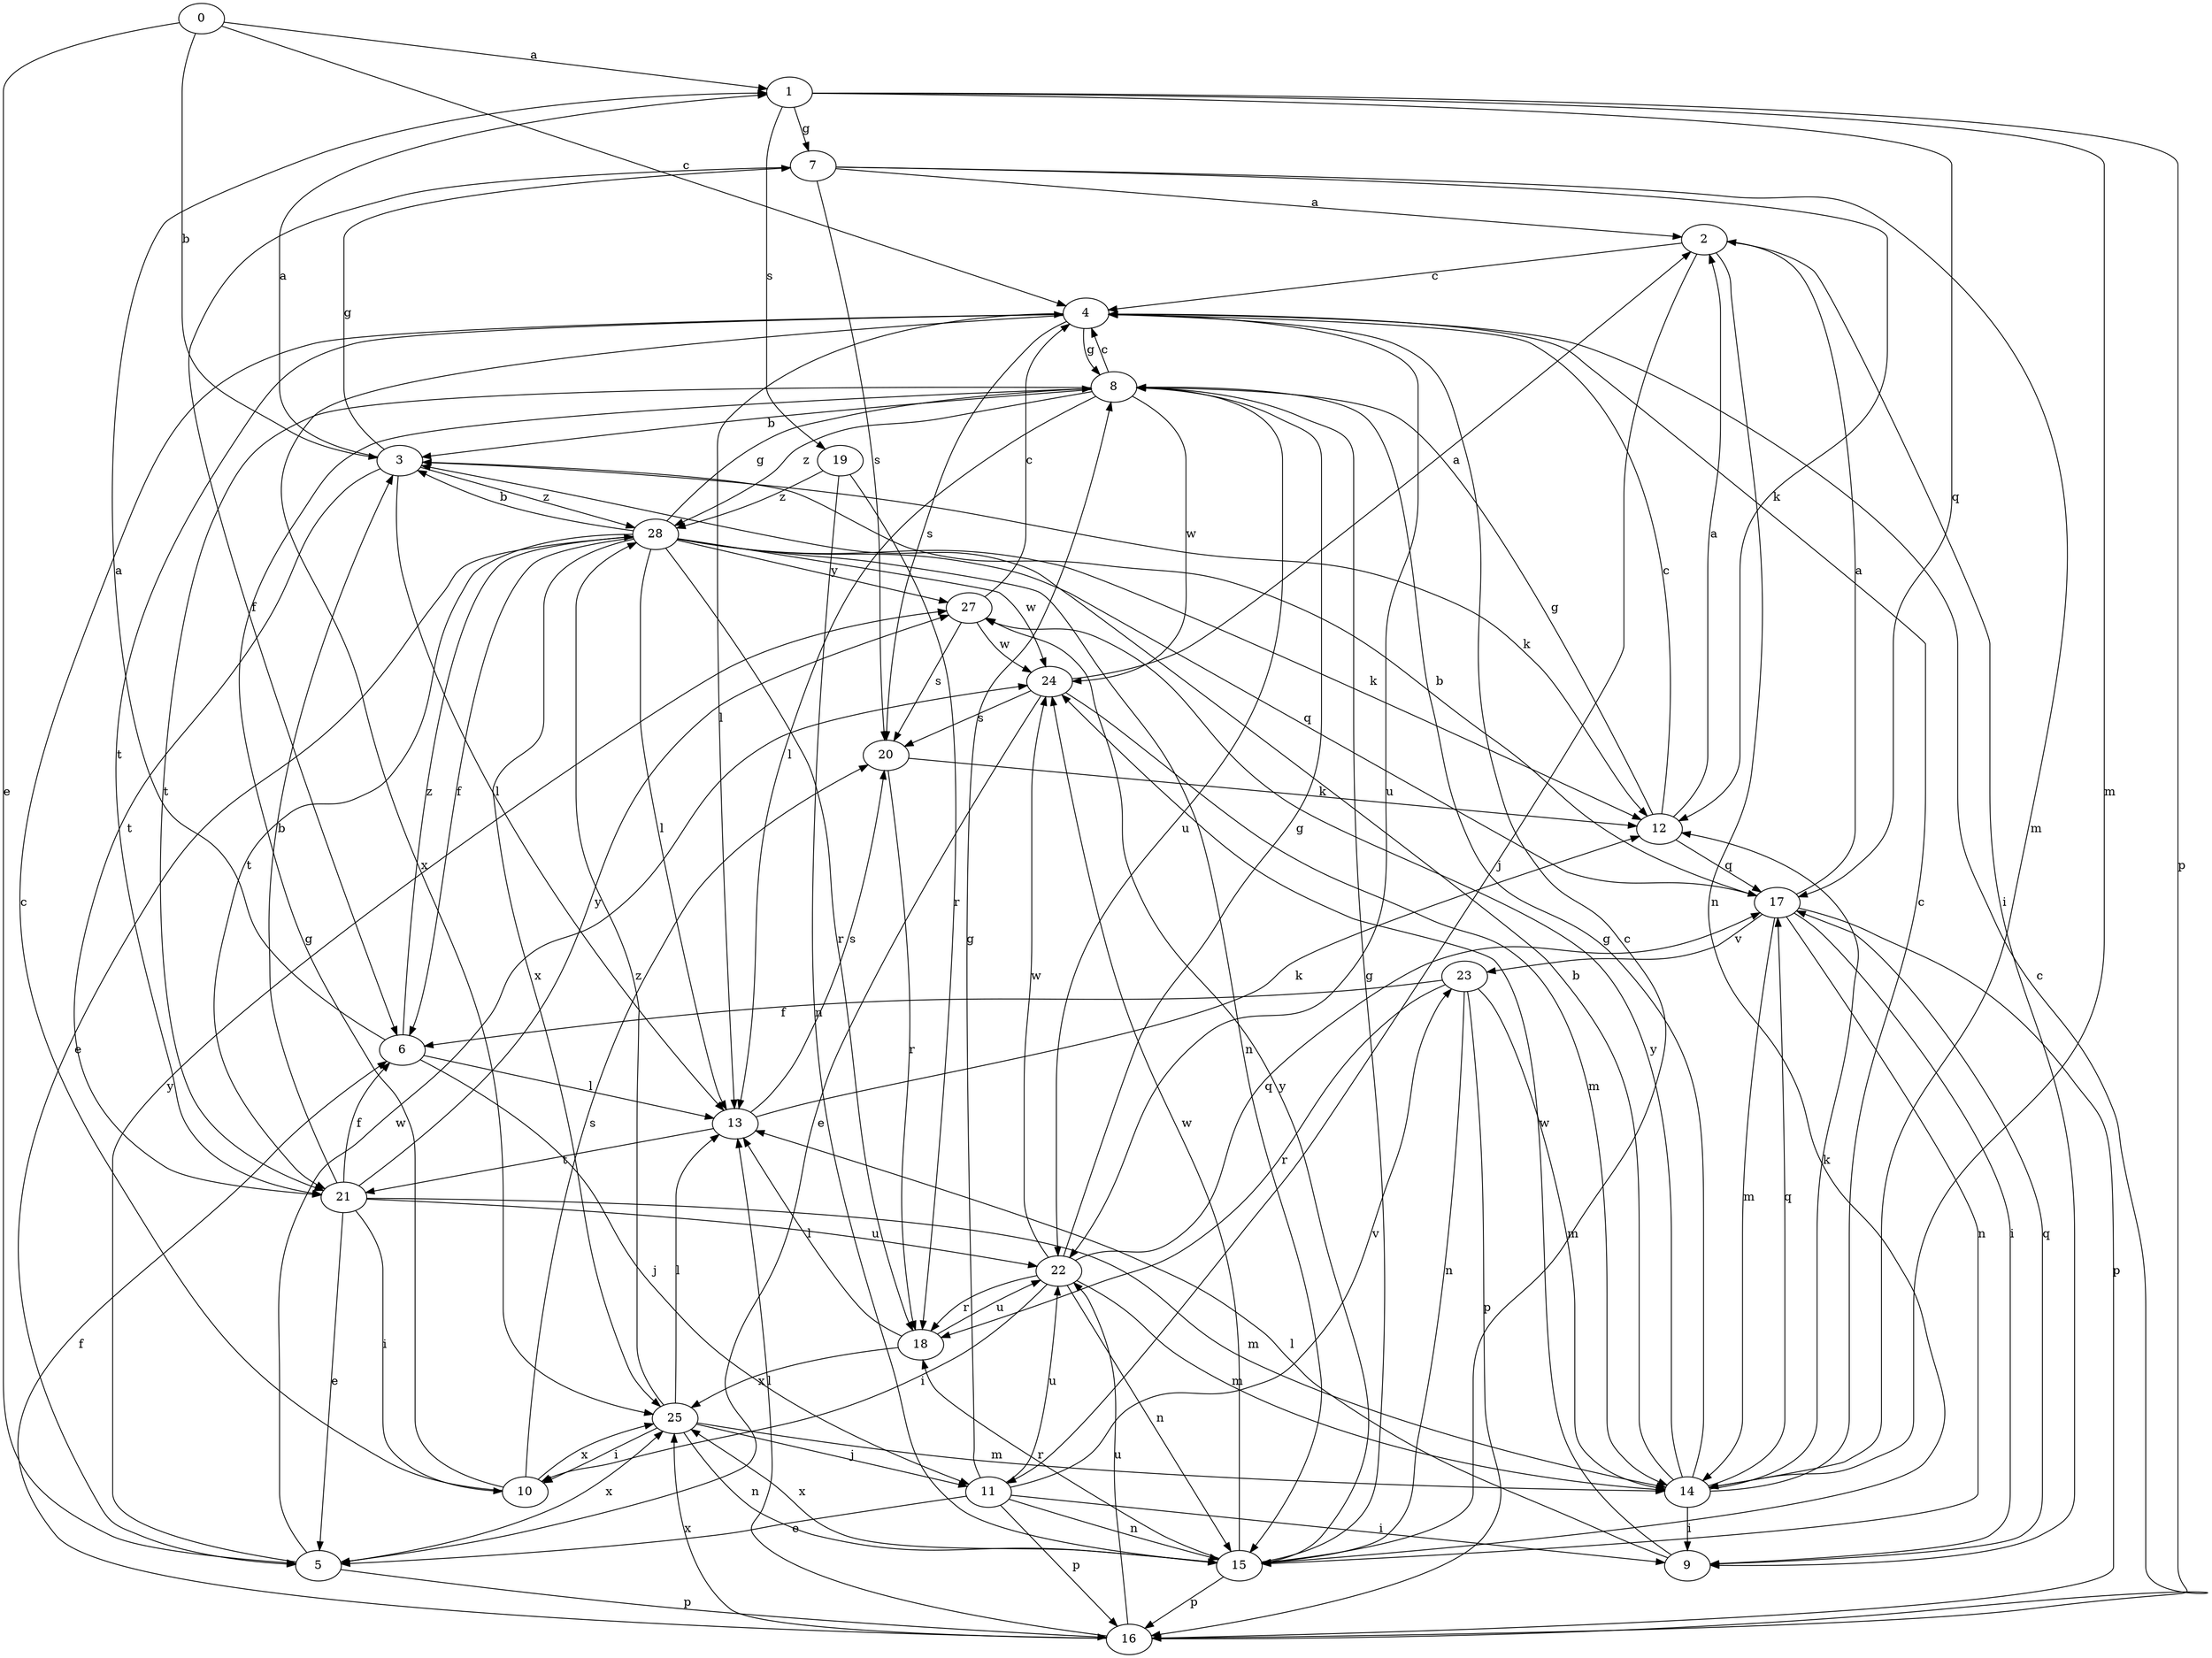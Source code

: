 strict digraph  {
1;
2;
3;
4;
5;
6;
7;
8;
9;
10;
11;
12;
13;
14;
15;
16;
0;
17;
18;
19;
20;
21;
22;
23;
24;
25;
27;
28;
1 -> 7  [label=g];
1 -> 14  [label=m];
1 -> 16  [label=p];
1 -> 17  [label=q];
1 -> 19  [label=s];
2 -> 4  [label=c];
2 -> 9  [label=i];
2 -> 11  [label=j];
2 -> 15  [label=n];
3 -> 1  [label=a];
3 -> 7  [label=g];
3 -> 12  [label=k];
3 -> 13  [label=l];
3 -> 21  [label=t];
3 -> 28  [label=z];
4 -> 8  [label=g];
4 -> 13  [label=l];
4 -> 20  [label=s];
4 -> 21  [label=t];
4 -> 22  [label=u];
4 -> 25  [label=x];
5 -> 16  [label=p];
5 -> 24  [label=w];
5 -> 25  [label=x];
5 -> 27  [label=y];
6 -> 1  [label=a];
6 -> 11  [label=j];
6 -> 13  [label=l];
6 -> 28  [label=z];
7 -> 2  [label=a];
7 -> 6  [label=f];
7 -> 12  [label=k];
7 -> 14  [label=m];
7 -> 20  [label=s];
8 -> 3  [label=b];
8 -> 4  [label=c];
8 -> 13  [label=l];
8 -> 21  [label=t];
8 -> 22  [label=u];
8 -> 24  [label=w];
8 -> 28  [label=z];
9 -> 13  [label=l];
9 -> 17  [label=q];
9 -> 24  [label=w];
10 -> 4  [label=c];
10 -> 8  [label=g];
10 -> 20  [label=s];
10 -> 25  [label=x];
11 -> 5  [label=e];
11 -> 8  [label=g];
11 -> 9  [label=i];
11 -> 15  [label=n];
11 -> 16  [label=p];
11 -> 22  [label=u];
11 -> 23  [label=v];
12 -> 2  [label=a];
12 -> 4  [label=c];
12 -> 8  [label=g];
12 -> 17  [label=q];
13 -> 12  [label=k];
13 -> 20  [label=s];
13 -> 21  [label=t];
14 -> 3  [label=b];
14 -> 4  [label=c];
14 -> 8  [label=g];
14 -> 9  [label=i];
14 -> 12  [label=k];
14 -> 17  [label=q];
14 -> 27  [label=y];
15 -> 4  [label=c];
15 -> 8  [label=g];
15 -> 16  [label=p];
15 -> 18  [label=r];
15 -> 24  [label=w];
15 -> 25  [label=x];
15 -> 27  [label=y];
16 -> 4  [label=c];
16 -> 6  [label=f];
16 -> 13  [label=l];
16 -> 22  [label=u];
16 -> 25  [label=x];
0 -> 1  [label=a];
0 -> 3  [label=b];
0 -> 4  [label=c];
0 -> 5  [label=e];
17 -> 2  [label=a];
17 -> 3  [label=b];
17 -> 9  [label=i];
17 -> 14  [label=m];
17 -> 15  [label=n];
17 -> 16  [label=p];
17 -> 23  [label=v];
18 -> 13  [label=l];
18 -> 22  [label=u];
18 -> 25  [label=x];
19 -> 15  [label=n];
19 -> 18  [label=r];
19 -> 28  [label=z];
20 -> 12  [label=k];
20 -> 18  [label=r];
21 -> 3  [label=b];
21 -> 5  [label=e];
21 -> 6  [label=f];
21 -> 10  [label=i];
21 -> 14  [label=m];
21 -> 22  [label=u];
21 -> 27  [label=y];
22 -> 8  [label=g];
22 -> 10  [label=i];
22 -> 14  [label=m];
22 -> 15  [label=n];
22 -> 17  [label=q];
22 -> 18  [label=r];
22 -> 24  [label=w];
23 -> 6  [label=f];
23 -> 14  [label=m];
23 -> 15  [label=n];
23 -> 16  [label=p];
23 -> 18  [label=r];
24 -> 2  [label=a];
24 -> 5  [label=e];
24 -> 14  [label=m];
24 -> 20  [label=s];
25 -> 10  [label=i];
25 -> 11  [label=j];
25 -> 13  [label=l];
25 -> 14  [label=m];
25 -> 15  [label=n];
25 -> 28  [label=z];
27 -> 4  [label=c];
27 -> 20  [label=s];
27 -> 24  [label=w];
28 -> 3  [label=b];
28 -> 5  [label=e];
28 -> 6  [label=f];
28 -> 8  [label=g];
28 -> 12  [label=k];
28 -> 13  [label=l];
28 -> 15  [label=n];
28 -> 17  [label=q];
28 -> 18  [label=r];
28 -> 21  [label=t];
28 -> 24  [label=w];
28 -> 25  [label=x];
28 -> 27  [label=y];
}
